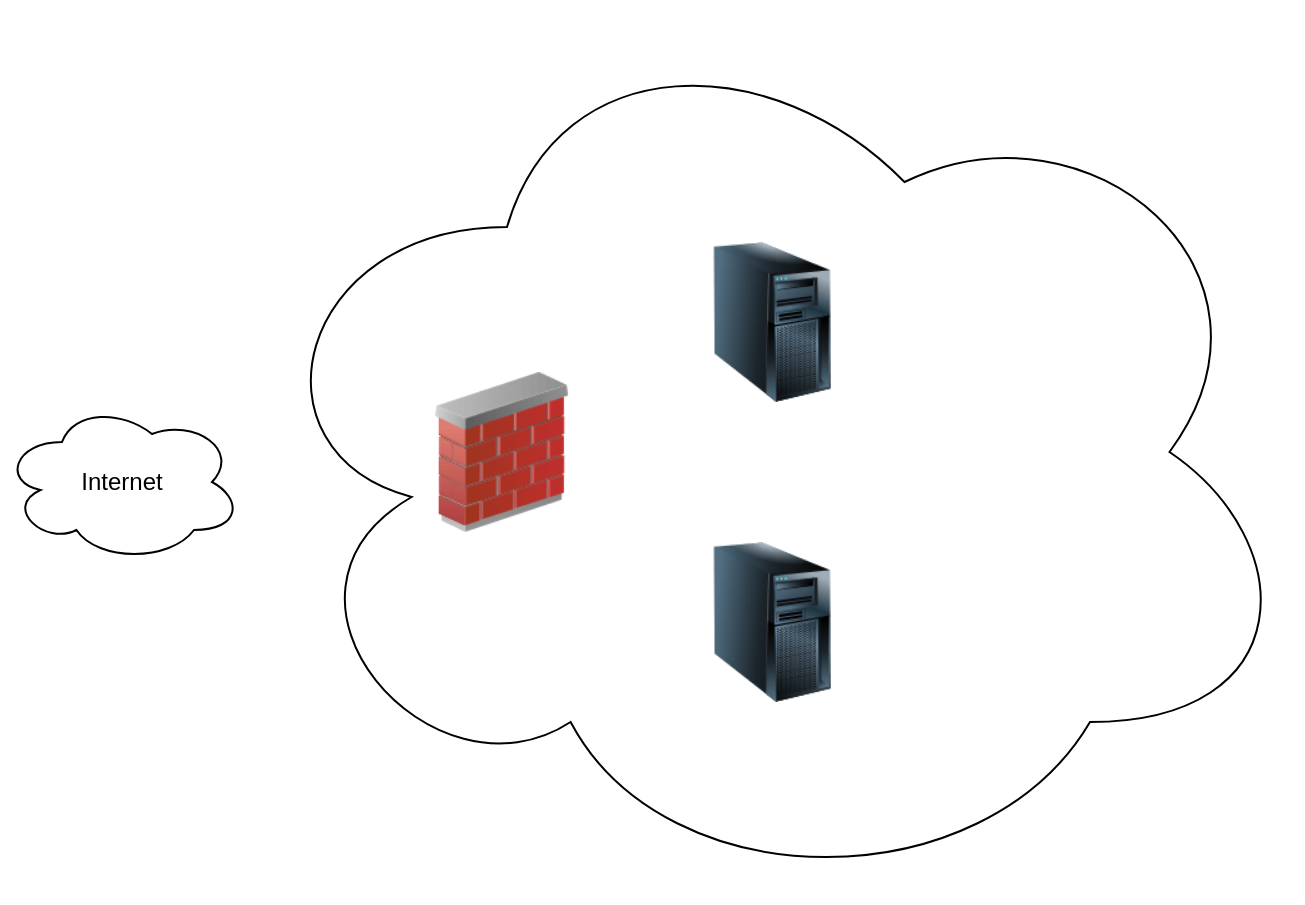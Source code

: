 <mxfile version="24.7.1" type="device">
  <diagram name="Página-1" id="DhhZ8hrAWui_NFFiM7C7">
    <mxGraphModel dx="1434" dy="738" grid="1" gridSize="10" guides="1" tooltips="1" connect="1" arrows="1" fold="1" page="1" pageScale="1" pageWidth="827" pageHeight="1169" math="0" shadow="0">
      <root>
        <mxCell id="0" />
        <mxCell id="1" parent="0" />
        <mxCell id="YbFIi-r7XpE4IatM20iv-1" value="Internet" style="ellipse;shape=cloud;whiteSpace=wrap;html=1;" vertex="1" parent="1">
          <mxGeometry x="100" y="260" width="120" height="80" as="geometry" />
        </mxCell>
        <mxCell id="YbFIi-r7XpE4IatM20iv-2" value="" style="ellipse;shape=cloud;whiteSpace=wrap;html=1;" vertex="1" parent="1">
          <mxGeometry x="220" y="60" width="530" height="450" as="geometry" />
        </mxCell>
        <mxCell id="YbFIi-r7XpE4IatM20iv-3" value="" style="image;html=1;image=img/lib/clip_art/networking/Firewall_02_128x128.png" vertex="1" parent="1">
          <mxGeometry x="310" y="245" width="80" height="80" as="geometry" />
        </mxCell>
        <mxCell id="YbFIi-r7XpE4IatM20iv-4" value="" style="image;html=1;image=img/lib/clip_art/computers/Server_Tower_128x128.png" vertex="1" parent="1">
          <mxGeometry x="445" y="180" width="80" height="80" as="geometry" />
        </mxCell>
        <mxCell id="YbFIi-r7XpE4IatM20iv-5" value="" style="image;html=1;image=img/lib/clip_art/computers/Server_Tower_128x128.png" vertex="1" parent="1">
          <mxGeometry x="445" y="330" width="80" height="80" as="geometry" />
        </mxCell>
      </root>
    </mxGraphModel>
  </diagram>
</mxfile>
